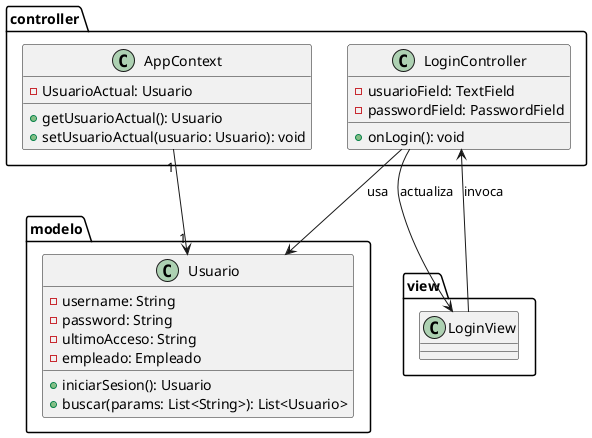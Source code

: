 @startuml
package modelo {
  class Usuario {
    -username: String
    -password: String
    -ultimoAcceso: String
    -empleado: Empleado
    +iniciarSesion(): Usuario
    +buscar(params: List<String>): List<Usuario>
  }
}

package controller {
  class AppContext{
    -UsuarioActual: Usuario
    +getUsuarioActual(): Usuario
    +setUsuarioActual(usuario: Usuario): void
  }

  class LoginController {
    -usuarioField: TextField
    -passwordField: PasswordField
    +onLogin(): void
  }
  AppContext "1" --> "1" Usuario
  LoginController --> Usuario : usa
}

package view {
  class LoginView {
  }

  LoginView --> LoginController : invoca
  LoginController --> LoginView : actualiza
}
@enduml

